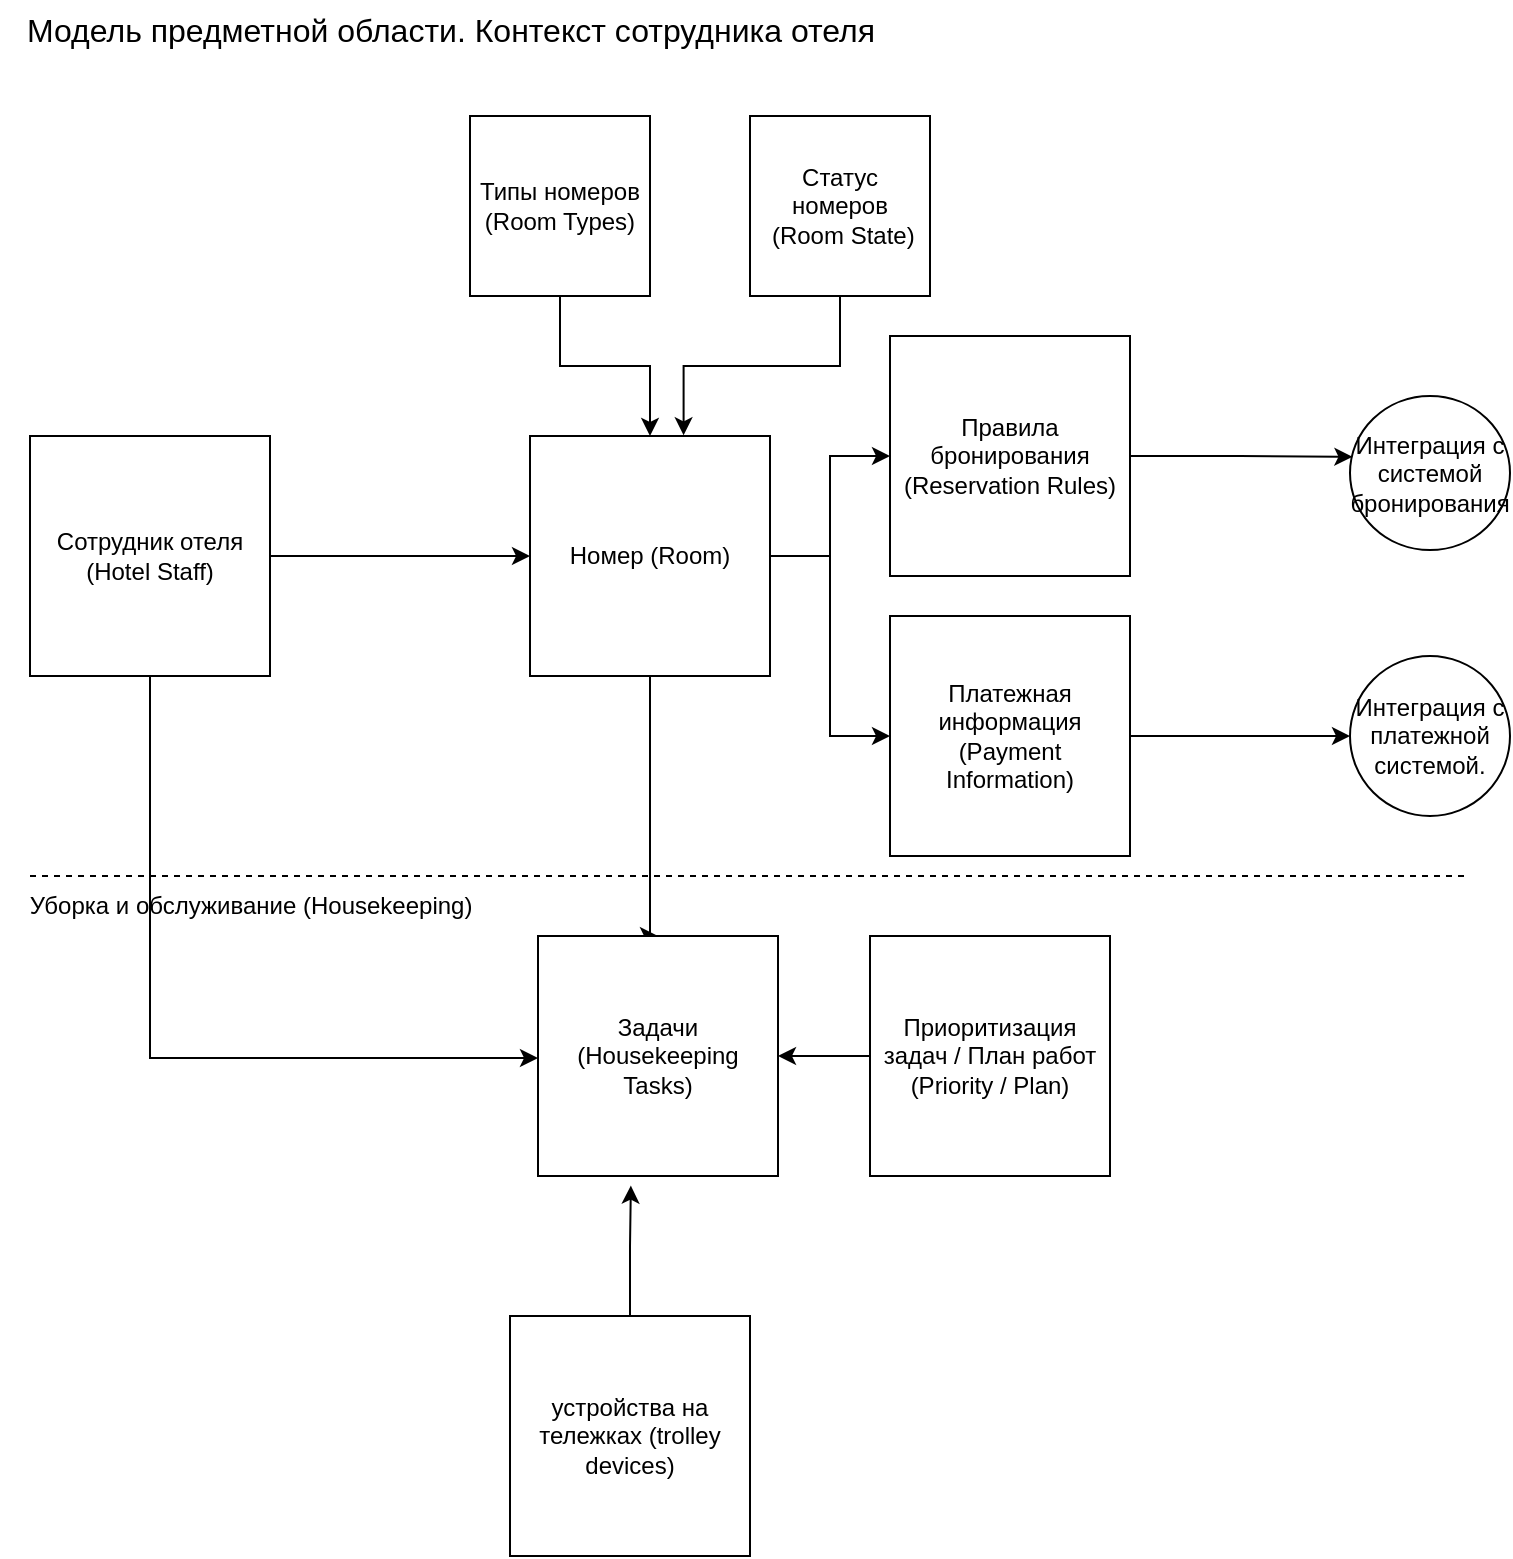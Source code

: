 <mxfile version="21.6.8" type="device">
  <diagram id="prtHgNgQTEPvFCAcTncT" name="Page-1">
    <mxGraphModel dx="996" dy="549" grid="1" gridSize="10" guides="1" tooltips="1" connect="1" arrows="1" fold="1" page="1" pageScale="1" pageWidth="827" pageHeight="1169" math="0" shadow="0">
      <root>
        <mxCell id="0" />
        <mxCell id="1" parent="0" />
        <mxCell id="nMokIZjZC6wRx67IndkM-14" style="edgeStyle=orthogonalEdgeStyle;rounded=0;orthogonalLoop=1;jettySize=auto;html=1;entryX=0;entryY=0.5;entryDx=0;entryDy=0;" parent="1" source="nMokIZjZC6wRx67IndkM-2" target="nMokIZjZC6wRx67IndkM-3" edge="1">
          <mxGeometry relative="1" as="geometry" />
        </mxCell>
        <mxCell id="nMokIZjZC6wRx67IndkM-17" style="edgeStyle=orthogonalEdgeStyle;rounded=0;orthogonalLoop=1;jettySize=auto;html=1;entryX=0;entryY=0.75;entryDx=0;entryDy=0;" parent="1" edge="1">
          <mxGeometry relative="1" as="geometry">
            <mxPoint x="100" y="329" as="sourcePoint" />
            <mxPoint x="294" y="549" as="targetPoint" />
            <Array as="points">
              <mxPoint x="100" y="549" />
            </Array>
          </mxGeometry>
        </mxCell>
        <mxCell id="nMokIZjZC6wRx67IndkM-2" value="Сотрудник отеля (Hotel Staff)" style="whiteSpace=wrap;html=1;aspect=fixed;" parent="1" vertex="1">
          <mxGeometry x="40" y="238" width="120" height="120" as="geometry" />
        </mxCell>
        <mxCell id="nMokIZjZC6wRx67IndkM-18" style="edgeStyle=orthogonalEdgeStyle;rounded=0;orthogonalLoop=1;jettySize=auto;html=1;exitX=0.5;exitY=1;exitDx=0;exitDy=0;entryX=0.5;entryY=0;entryDx=0;entryDy=0;" parent="1" source="nMokIZjZC6wRx67IndkM-3" target="nMokIZjZC6wRx67IndkM-10" edge="1">
          <mxGeometry relative="1" as="geometry">
            <Array as="points">
              <mxPoint x="350" y="488" />
            </Array>
          </mxGeometry>
        </mxCell>
        <mxCell id="nMokIZjZC6wRx67IndkM-21" style="edgeStyle=orthogonalEdgeStyle;rounded=0;orthogonalLoop=1;jettySize=auto;html=1;exitX=1;exitY=0.5;exitDx=0;exitDy=0;" parent="1" source="nMokIZjZC6wRx67IndkM-3" target="nMokIZjZC6wRx67IndkM-6" edge="1">
          <mxGeometry relative="1" as="geometry" />
        </mxCell>
        <mxCell id="nMokIZjZC6wRx67IndkM-22" style="edgeStyle=orthogonalEdgeStyle;rounded=0;orthogonalLoop=1;jettySize=auto;html=1;exitX=1;exitY=0.5;exitDx=0;exitDy=0;entryX=0;entryY=0.5;entryDx=0;entryDy=0;" parent="1" source="nMokIZjZC6wRx67IndkM-3" target="nMokIZjZC6wRx67IndkM-7" edge="1">
          <mxGeometry relative="1" as="geometry" />
        </mxCell>
        <mxCell id="nMokIZjZC6wRx67IndkM-3" value="Номер (Room)" style="whiteSpace=wrap;html=1;aspect=fixed;" parent="1" vertex="1">
          <mxGeometry x="290" y="238" width="120" height="120" as="geometry" />
        </mxCell>
        <mxCell id="nMokIZjZC6wRx67IndkM-28" style="edgeStyle=orthogonalEdgeStyle;rounded=0;orthogonalLoop=1;jettySize=auto;html=1;entryX=1;entryY=0.5;entryDx=0;entryDy=0;" parent="1" source="nMokIZjZC6wRx67IndkM-4" target="nMokIZjZC6wRx67IndkM-10" edge="1">
          <mxGeometry relative="1" as="geometry" />
        </mxCell>
        <mxCell id="nMokIZjZC6wRx67IndkM-4" value="Приоритизация задач / План работ (Priority / Plan)" style="whiteSpace=wrap;html=1;aspect=fixed;" parent="1" vertex="1">
          <mxGeometry x="460" y="488" width="120" height="120" as="geometry" />
        </mxCell>
        <mxCell id="nMokIZjZC6wRx67IndkM-12" style="edgeStyle=orthogonalEdgeStyle;rounded=0;orthogonalLoop=1;jettySize=auto;html=1;" parent="1" source="nMokIZjZC6wRx67IndkM-5" target="nMokIZjZC6wRx67IndkM-3" edge="1">
          <mxGeometry relative="1" as="geometry" />
        </mxCell>
        <mxCell id="nMokIZjZC6wRx67IndkM-5" value="Типы номеров (Room Types)" style="whiteSpace=wrap;html=1;aspect=fixed;" parent="1" vertex="1">
          <mxGeometry x="260" y="78" width="90" height="90" as="geometry" />
        </mxCell>
        <mxCell id="nMokIZjZC6wRx67IndkM-25" style="edgeStyle=orthogonalEdgeStyle;rounded=0;orthogonalLoop=1;jettySize=auto;html=1;exitX=1;exitY=0.5;exitDx=0;exitDy=0;" parent="1" source="nMokIZjZC6wRx67IndkM-6" target="nMokIZjZC6wRx67IndkM-24" edge="1">
          <mxGeometry relative="1" as="geometry" />
        </mxCell>
        <mxCell id="nMokIZjZC6wRx67IndkM-6" value="Платежная информация (Payment Information)" style="whiteSpace=wrap;html=1;aspect=fixed;" parent="1" vertex="1">
          <mxGeometry x="470" y="328" width="120" height="120" as="geometry" />
        </mxCell>
        <mxCell id="nMokIZjZC6wRx67IndkM-26" style="edgeStyle=orthogonalEdgeStyle;rounded=0;orthogonalLoop=1;jettySize=auto;html=1;exitX=1;exitY=0.5;exitDx=0;exitDy=0;entryX=0.015;entryY=0.395;entryDx=0;entryDy=0;entryPerimeter=0;" parent="1" source="nMokIZjZC6wRx67IndkM-7" target="nMokIZjZC6wRx67IndkM-23" edge="1">
          <mxGeometry relative="1" as="geometry" />
        </mxCell>
        <mxCell id="nMokIZjZC6wRx67IndkM-7" value="Правила бронирования (Reservation Rules)" style="whiteSpace=wrap;html=1;aspect=fixed;" parent="1" vertex="1">
          <mxGeometry x="470" y="188" width="120" height="120" as="geometry" />
        </mxCell>
        <mxCell id="nMokIZjZC6wRx67IndkM-20" style="edgeStyle=orthogonalEdgeStyle;rounded=0;orthogonalLoop=1;jettySize=auto;html=1;exitX=0.5;exitY=0;exitDx=0;exitDy=0;entryX=0.387;entryY=1.04;entryDx=0;entryDy=0;entryPerimeter=0;" parent="1" source="nMokIZjZC6wRx67IndkM-9" target="nMokIZjZC6wRx67IndkM-10" edge="1">
          <mxGeometry relative="1" as="geometry" />
        </mxCell>
        <mxCell id="nMokIZjZC6wRx67IndkM-9" value="устройства на тележках (trolley devices)" style="whiteSpace=wrap;html=1;aspect=fixed;" parent="1" vertex="1">
          <mxGeometry x="280" y="678" width="120" height="120" as="geometry" />
        </mxCell>
        <mxCell id="nMokIZjZC6wRx67IndkM-10" value="Задачи (Housekeeping Tasks)" style="whiteSpace=wrap;html=1;aspect=fixed;" parent="1" vertex="1">
          <mxGeometry x="294" y="488" width="120" height="120" as="geometry" />
        </mxCell>
        <mxCell id="nMokIZjZC6wRx67IndkM-19" style="edgeStyle=orthogonalEdgeStyle;rounded=0;orthogonalLoop=1;jettySize=auto;html=1;entryX=0.64;entryY=-0.003;entryDx=0;entryDy=0;entryPerimeter=0;" parent="1" source="nMokIZjZC6wRx67IndkM-11" target="nMokIZjZC6wRx67IndkM-3" edge="1">
          <mxGeometry relative="1" as="geometry" />
        </mxCell>
        <mxCell id="nMokIZjZC6wRx67IndkM-11" value="Статус номеров&lt;br&gt;&amp;nbsp;(Room State)" style="whiteSpace=wrap;html=1;aspect=fixed;" parent="1" vertex="1">
          <mxGeometry x="400" y="78" width="90" height="90" as="geometry" />
        </mxCell>
        <mxCell id="nMokIZjZC6wRx67IndkM-15" value="" style="endArrow=none;dashed=1;html=1;rounded=0;" parent="1" edge="1">
          <mxGeometry width="50" height="50" relative="1" as="geometry">
            <mxPoint x="40" y="458" as="sourcePoint" />
            <mxPoint x="760" y="458" as="targetPoint" />
          </mxGeometry>
        </mxCell>
        <mxCell id="nMokIZjZC6wRx67IndkM-16" value="Уборка и обслуживание (Housekeeping)" style="text;html=1;align=center;verticalAlign=middle;resizable=0;points=[];autosize=1;strokeColor=none;fillColor=none;" parent="1" vertex="1">
          <mxGeometry x="30" y="458" width="240" height="30" as="geometry" />
        </mxCell>
        <mxCell id="nMokIZjZC6wRx67IndkM-23" value="Интеграция с системой бронирования" style="ellipse;whiteSpace=wrap;html=1;aspect=fixed;" parent="1" vertex="1">
          <mxGeometry x="700" y="218" width="80" height="77" as="geometry" />
        </mxCell>
        <mxCell id="nMokIZjZC6wRx67IndkM-24" value="Интеграция с платежной системой." style="ellipse;whiteSpace=wrap;html=1;aspect=fixed;" parent="1" vertex="1">
          <mxGeometry x="700" y="348" width="80" height="80" as="geometry" />
        </mxCell>
        <mxCell id="kttw4RwpWJta2NEm25TS-1" value="Модель предметной области. Контекст сотрудника отеля" style="text;html=1;align=center;verticalAlign=middle;resizable=0;points=[];autosize=1;strokeColor=none;fillColor=none;fontSize=16;" parent="1" vertex="1">
          <mxGeometry x="25" y="20" width="450" height="30" as="geometry" />
        </mxCell>
      </root>
    </mxGraphModel>
  </diagram>
</mxfile>
